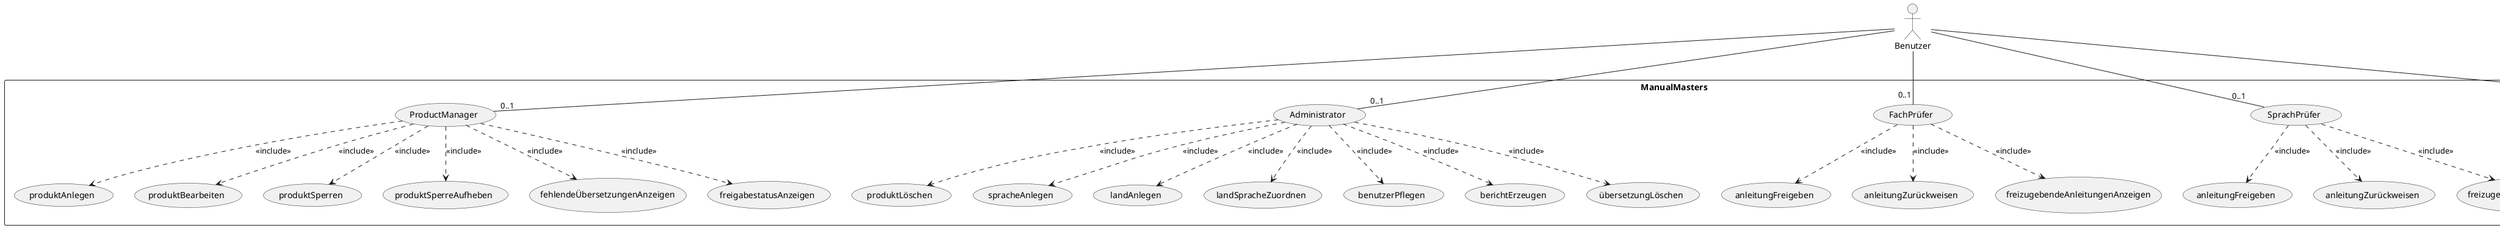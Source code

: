@startuml Alle

:Benutzer: as user

rectangle ManualMasters{
    ' ROLLEN
    ' Sind Rollen wirklich use cases und nicht Nutzer
    (ProductManager) as pm
    (Administrator) as admin
    (FachPrüfer) as fp
    (SprachPrüfer) as sp
    (Übersetzer) as tr

    ' User kann Rollen haben
    user -- "0..1" pm
    user -- "0..1" admin
    user -- "0..1" fp
    user -- "0..1" sp
    user -- "0..1" tr

    ' Admin Rolle
    (spracheAnlegen) as adminSp
    (landAnlegen) as adminLd
    (landSpracheZuordnen) as adminSpLd
    (benutzerPflegen) as adminUser
    (berichtErzeugen) as adminBericht
    (übersetzungLöschen) as adminÜbDel
    (produktLöschen) as adminProdDel
    admin ..> adminSp : <<include>>
    admin ..> adminLd : <<include>>
    admin ..> adminSpLd : <<include>>
    admin ..> adminUser : <<include>>
    admin ..> adminBericht : <<include>>
    admin ..> adminÜbDel : <<include>>
    admin ..> adminProdDel : <<include>>

    ' Product Manager
    (produktAnlegen) as pmProdCr
    (produktBearbeiten) as pmProdEdit
    (produktSperren) as pmProdLock
    (produktSperreAufheben) as pmProdUnlock
    (fehlendeÜbersetzungenAnzeigen) as pmTrShow
    (freigabestatusAnzeigen) as pmFrei
    pm ..> pmProdCr : <<include>>
    pm ..> pmProdEdit : <<include>>
    pm ..> pmProdLock : <<include>>
    pm ..> pmProdUnlock : <<include>>
    pm ..> pmTrShow : <<include>>
    pm ..> pmFrei : <<include>>

    ' Übersetzer
    (fehlendeÜbersetzungenAnzeigen) as TrShowMissing
    (vorhandeneÜbersetzungenAnzeigen) as TrShowExisting
    (zurückgewieseneÜbersetzungenAnzeigen) as TrShowRejected
    (anleitungHochladen) as TrUp
    tr ..> TrShowMissing : <<include>>
    tr ..> TrShowExisting : <<include>>
    tr ..> TrShowRejected : <<include>>
    tr ..> TrUp : <<include>>

    ' Sprachprüfer
    (freizugebendeAnleitungenAnzeigen) as spShow
    (anleitungFreigeben) as spFrei
    (anleitungZurückweisen) as spZurück
    sp ..> spShow : <<include>>
    sp ..> spFrei : <<include>>
    sp ..> spZurück : <<include>>

    ' Fachprüfer
    (freizugebendeAnleitungenAnzeigen) as fpShow
    (anleitungFreigeben) as fpFrei
    (anleitungZurückweisen) as fpZurück
    fp ..> fpShow : <<include>>
    fp ..> fpFrei : <<include>>
    fp ..> fpZurück : <<include>>
}

@enduml

@startuml Admin
:Benutzer: as user

rectangle ManualMasters{
    ' ROLLEN
    ' Sind Rollen wirklich use cases und nicht Nutzer
    (Administrator) as admin

    ' User kann Rollen haben
    user -- "0..1" admin
    
    ' Admin Rolle
    (spracheAnlegen) as adminSp
    (landAnlegen) as adminLd
    (landSpracheZuordnen) as adminSpLd
    (benutzerPflegen) as adminUser
    (berichtErzeugen) as adminBericht
    (übersetzungLöschen) as adminÜbDel
    (produktLöschen) as adminProdDel
    admin ..> adminSp : <<include>>
    admin ..> adminLd : <<include>>
    admin ..> adminSpLd : <<include>>
    admin ..> adminUser : <<include>>
    admin ..> adminBericht : <<include>>
    admin ..> adminÜbDel : <<include>>
    admin ..> adminProdDel : <<include>>

}
@enduml

@startuml ProduktManager

:Benutzer: as user

rectangle ManualMasters{
    ' ROLLEN
    ' Sind Rollen wirklich use cases und nicht Nutzer
    (ProductManager) as pm

    ' User kann Rollen haben
    user -- "0..1" pm

    ' Product Manager
    (produktAnlegen) as pmProdCr
    (produktBearbeiten) as pmProdEdit
    (produktSperren) as pmProdLock
    (produktSperreAufheben) as pmProdUnlock
    (fehlendeÜbersetzungenAnzeigen) as pmTrShow
    (freigabestatusAnzeigen) as pmFrei
    pm ..> pmProdCr : <<include>>
    pm ..> pmProdEdit : <<include>>
    pm ..> pmProdLock : <<include>>
    pm ..> pmProdUnlock : <<include>>
    pm ..> pmTrShow : <<include>>
    pm ..> pmFrei : <<include>>

}

@enduml

@startuml Übersetzer

:Benutzer: as user

rectangle ManualMasters{
    ' ROLLEN
    ' Sind Rollen wirklich use cases und nicht Nutzer
    (Übersetzer) as tr

    ' User kann Rollen haben
    user -- "0..1" tr

    ' Übersetzer
    (fehlendeÜbersetzungenAnzeigen) as TrShowMissing
    (vorhandeneÜbersetzungenAnzeigen) as TrShowExisting
    (zurückgewieseneÜbersetzungenAnzeigen) as TrShowRejected
    (anleitungHochladen) as TrUp
    tr ..> TrShowMissing : <<include>>
    tr ..> TrShowExisting : <<include>>
    tr ..> TrShowRejected : <<include>>
    tr ..> TrUp : <<include>>

}
@enduml

@startuml Prüfer

:Benutzer: as user

rectangle ManualMasters{
    ' ROLLEN
    ' Sind Rollen wirklich use cases und nicht Nutzer
    (FachPrüfer) as fp
    (SprachPrüfer) as sp

    ' User kann Rollen haben
    user -- "0..1" fp
    user -- "0..1" sp

    ' Sprachprüfer
    (freizugebendeAnleitungenAnzeigen) as spShow
    (anleitungFreigeben) as spFrei
    (anleitungZurückweisen) as spZurück
    sp ..> spShow : <<include>>
    sp ..> spFrei : <<include>>
    sp ..> spZurück : <<include>>

    ' Fachprüfer
    (freizugebendeAnleitungenAnzeigen) as fpShow
    (anleitungFreigeben) as fpFrei
    (anleitungZurückweisen) as fpZurück
    fp ..> fpShow : <<include>>
    fp ..> fpFrei : <<include>>
    fp ..> fpZurück : <<include>>
}

@enduml